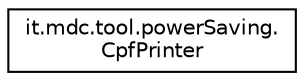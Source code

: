 digraph "Graphical Class Hierarchy"
{
 // LATEX_PDF_SIZE
  edge [fontname="Helvetica",fontsize="10",labelfontname="Helvetica",labelfontsize="10"];
  node [fontname="Helvetica",fontsize="10",shape=record];
  rankdir="LR";
  Node0 [label="it.mdc.tool.powerSaving.\lCpfPrinter",height=0.2,width=0.4,color="black", fillcolor="white", style="filled",URL="$d4/d52/classit_1_1mdc_1_1tool_1_1power_saving_1_1_cpf_printer.html",tooltip=" "];
}
